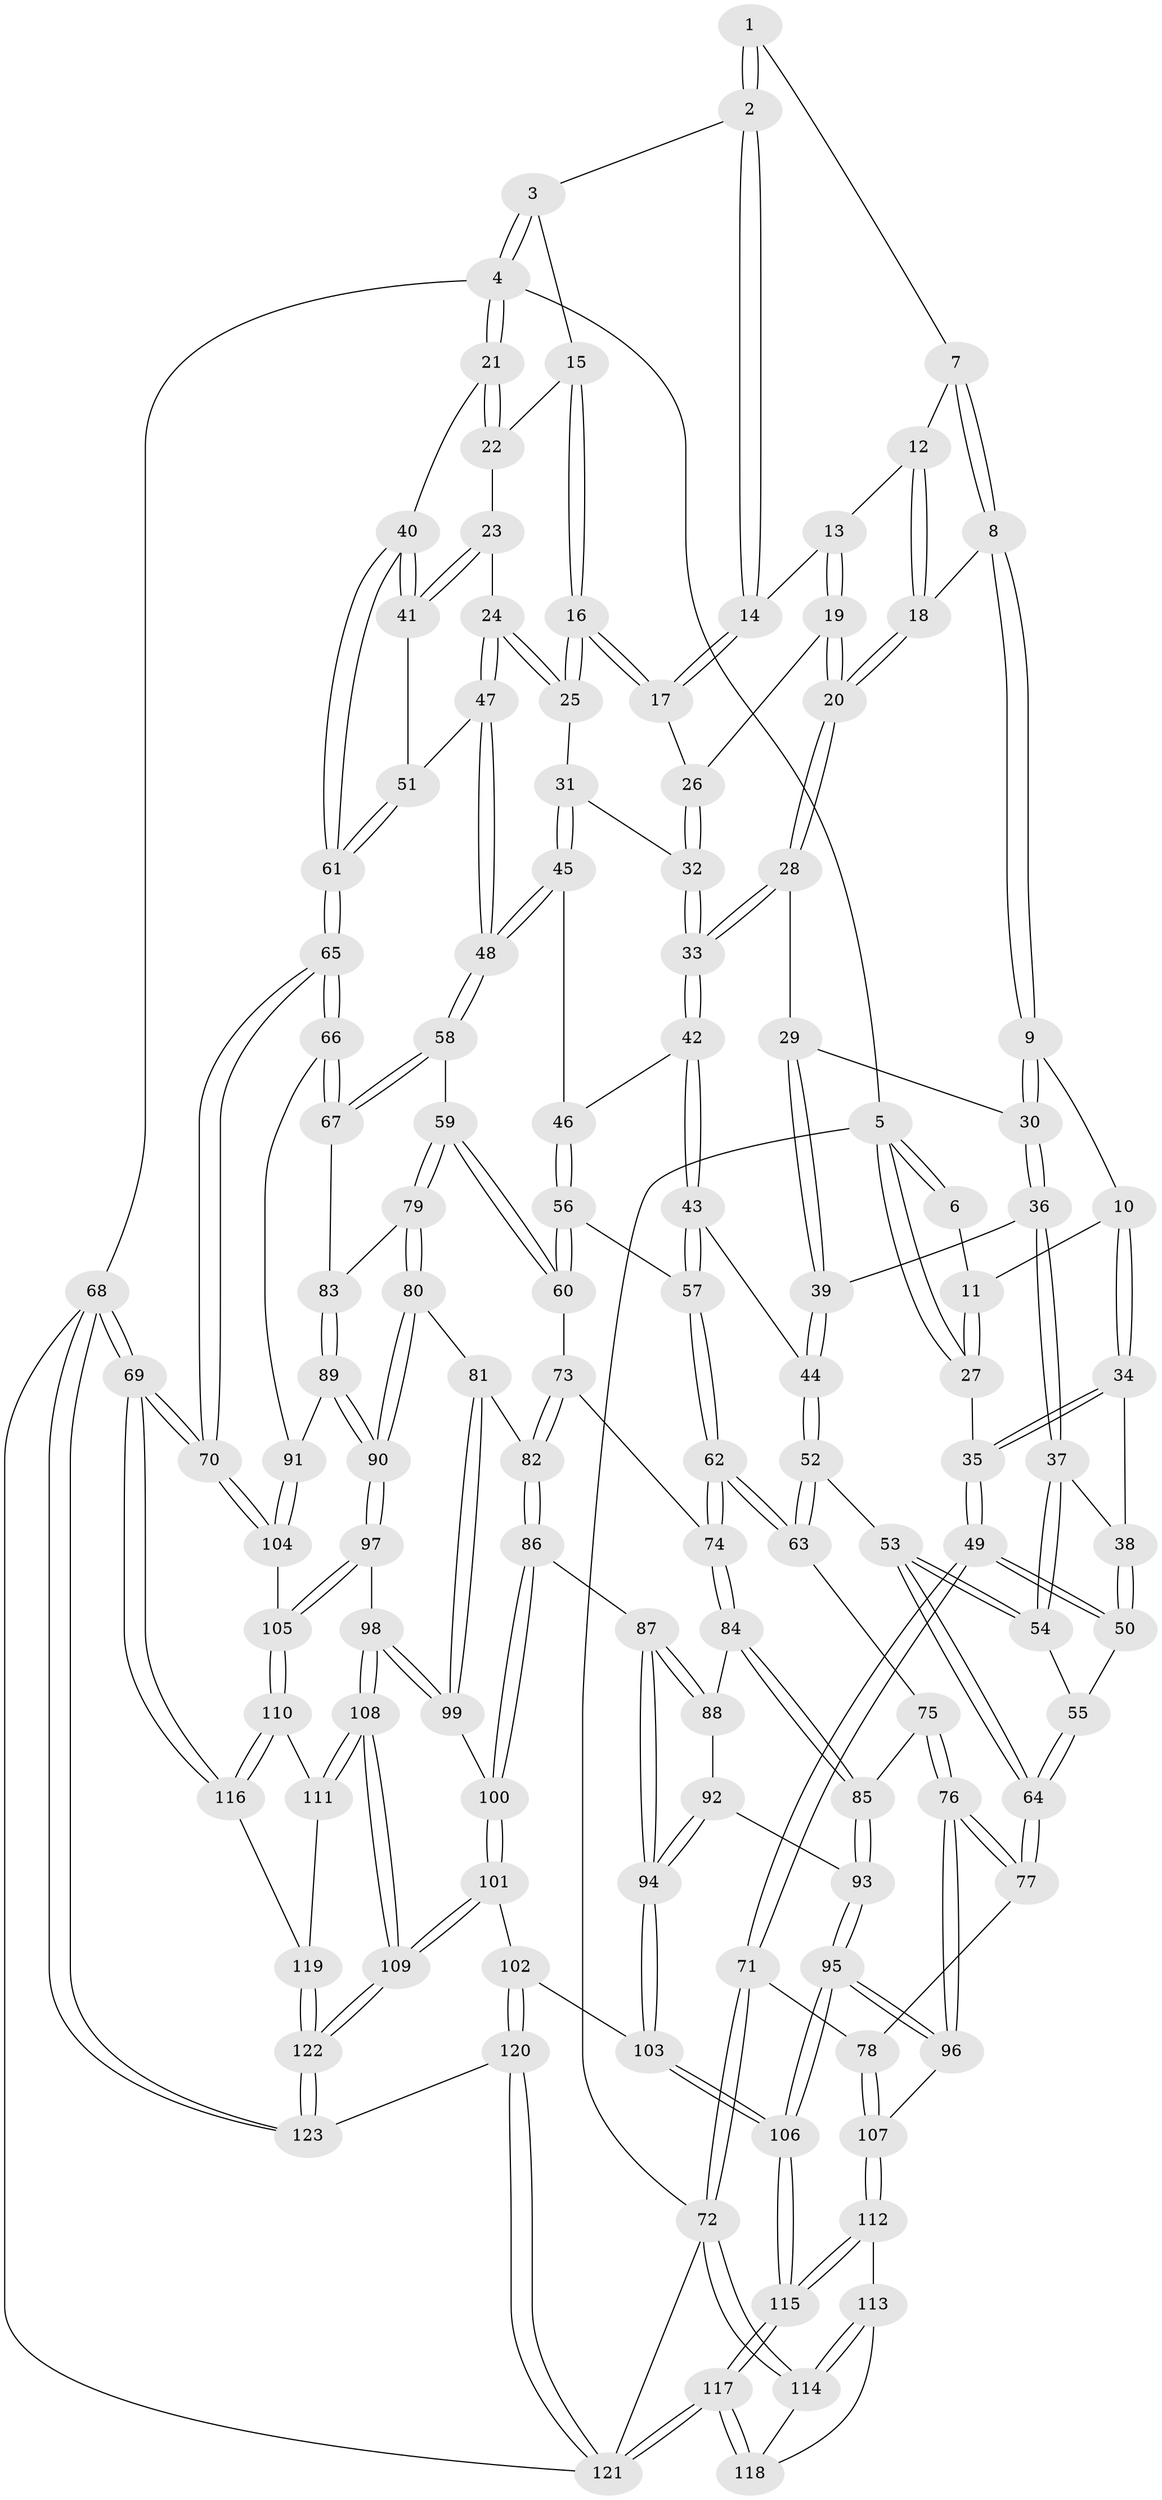 // Generated by graph-tools (version 1.1) at 2025/38/03/09/25 02:38:43]
// undirected, 123 vertices, 304 edges
graph export_dot {
graph [start="1"]
  node [color=gray90,style=filled];
  1 [pos="+0.3960950158201158+0"];
  2 [pos="+0.7010646097124478+0"];
  3 [pos="+0.8922729227269843+0"];
  4 [pos="+1+0"];
  5 [pos="+0+0"];
  6 [pos="+0.1921642329422901+0"];
  7 [pos="+0.40028809221550565+0"];
  8 [pos="+0.2988780150401902+0.1126747063457272"];
  9 [pos="+0.26453211489995687+0.12843005021129933"];
  10 [pos="+0.2080389392686596+0.11698427112278816"];
  11 [pos="+0.17708011261430573+0.05313531457773257"];
  12 [pos="+0.4299675735195706+0"];
  13 [pos="+0.5411558962567539+0.05792581496149191"];
  14 [pos="+0.6881418099858015+0"];
  15 [pos="+0.8803011424891536+0.06207984610307573"];
  16 [pos="+0.7560371288636492+0.0979614502512902"];
  17 [pos="+0.7006100252706798+0.016025961638171566"];
  18 [pos="+0.4132411948860382+0.09823554360865884"];
  19 [pos="+0.5025893113346019+0.14437746397250506"];
  20 [pos="+0.4744300543562977+0.15930489512562312"];
  21 [pos="+1+0"];
  22 [pos="+0.9143140558190453+0.07980811113307908"];
  23 [pos="+0.9004793444359318+0.18673432994448222"];
  24 [pos="+0.8407315013734021+0.2228063496365153"];
  25 [pos="+0.7583539558231197+0.11021636627617652"];
  26 [pos="+0.5943177900213669+0.15454985664732385"];
  27 [pos="+0+0.1236997344107473"];
  28 [pos="+0.4731055326306492+0.16653964353207254"];
  29 [pos="+0.41579751844832624+0.19131354846156537"];
  30 [pos="+0.30312941976348134+0.19087059089311334"];
  31 [pos="+0.6499866984591457+0.23119123809035544"];
  32 [pos="+0.6230819784850987+0.20082272197776457"];
  33 [pos="+0.48658490508219077+0.24166341359153448"];
  34 [pos="+0.17217397757410968+0.174738985762153"];
  35 [pos="+0+0.16566210306399826"];
  36 [pos="+0.3220380194666753+0.2588839640628822"];
  37 [pos="+0.1810681424758719+0.28674803566601353"];
  38 [pos="+0.16405838164052527+0.2298576982231668"];
  39 [pos="+0.33628407752818434+0.2754891348852127"];
  40 [pos="+1+0.1423377988852241"];
  41 [pos="+1+0.17689948300465783"];
  42 [pos="+0.4893465319980072+0.28132027620890343"];
  43 [pos="+0.4476310616128789+0.31724435262020784"];
  44 [pos="+0.3538031155664622+0.31316067837333345"];
  45 [pos="+0.6504593761148103+0.24168767686722803"];
  46 [pos="+0.5808207687508846+0.31382669121267265"];
  47 [pos="+0.8277625681753454+0.32743829810432523"];
  48 [pos="+0.8206258736821619+0.3392409386005311"];
  49 [pos="+0+0.3127699737137889"];
  50 [pos="+0+0.31382156963752483"];
  51 [pos="+0.8966134859026046+0.31681960904620876"];
  52 [pos="+0.2826264911098717+0.4092070683104253"];
  53 [pos="+0.23823836567997334+0.406510624637853"];
  54 [pos="+0.17913624162703648+0.3261204413198164"];
  55 [pos="+0.08149094448455935+0.3550708226956944"];
  56 [pos="+0.6121959046316956+0.3947595167816499"];
  57 [pos="+0.4611863707043658+0.43095522521975815"];
  58 [pos="+0.8169174779336218+0.3626232681987483"];
  59 [pos="+0.7541798720138427+0.4246509870766849"];
  60 [pos="+0.6332379973910799+0.41548875776683863"];
  61 [pos="+1+0.38706944343376076"];
  62 [pos="+0.4414339315849003+0.4780639457794821"];
  63 [pos="+0.3334810662754695+0.46586572994241215"];
  64 [pos="+0.1318158234858607+0.5241759441040081"];
  65 [pos="+1+0.49335498841917025"];
  66 [pos="+1+0.5000936110696138"];
  67 [pos="+0.9649068193386762+0.4775341916028932"];
  68 [pos="+1+1"];
  69 [pos="+1+1"];
  70 [pos="+1+0.9342438093983051"];
  71 [pos="+0+0.5711519946527562"];
  72 [pos="+0+0.8495137374499191"];
  73 [pos="+0.5929291332015305+0.48962435044718006"];
  74 [pos="+0.46157651309404746+0.511483744586264"];
  75 [pos="+0.3250815791256894+0.49529923740088433"];
  76 [pos="+0.21353969308169607+0.6323423174636174"];
  77 [pos="+0.11294547388158846+0.5601414777348829"];
  78 [pos="+0.0058912136619738535+0.5779099380554705"];
  79 [pos="+0.755610780935962+0.4773673036848558"];
  80 [pos="+0.6896703159418986+0.6116545805654992"];
  81 [pos="+0.6466612323561374+0.6218437355175864"];
  82 [pos="+0.626776151064056+0.6222743461690403"];
  83 [pos="+0.8354636578855686+0.5591140454924741"];
  84 [pos="+0.4619333135169211+0.5190592558685801"];
  85 [pos="+0.36236096106314+0.6074825379149389"];
  86 [pos="+0.6257872850760137+0.6228467134560436"];
  87 [pos="+0.5994455424452729+0.6229983665485458"];
  88 [pos="+0.47244400775474077+0.5423176273121866"];
  89 [pos="+0.8526835563589577+0.6361312474555453"];
  90 [pos="+0.776549822237344+0.6686877828526698"];
  91 [pos="+0.8934382745747879+0.6467791586240667"];
  92 [pos="+0.4662933909930831+0.5862747985090125"];
  93 [pos="+0.34676909597566136+0.6555290892077971"];
  94 [pos="+0.47195571610929593+0.6891016503713207"];
  95 [pos="+0.31897823018103827+0.7180629712376186"];
  96 [pos="+0.24079802868785774+0.672206384370073"];
  97 [pos="+0.7722095955580617+0.7400563274201409"];
  98 [pos="+0.7090313007437102+0.7746734364417593"];
  99 [pos="+0.695929177986312+0.7679261614027372"];
  100 [pos="+0.595936560964257+0.761391786671166"];
  101 [pos="+0.5440585287261354+0.8137209280325124"];
  102 [pos="+0.49736081800497683+0.8121856799892408"];
  103 [pos="+0.41246359114086445+0.7750547812020318"];
  104 [pos="+0.9457729990325946+0.7296664944584687"];
  105 [pos="+0.8250569387229386+0.7907643983964812"];
  106 [pos="+0.3627846694634851+0.779287536245943"];
  107 [pos="+0.11705421354382942+0.7803622937144955"];
  108 [pos="+0.6936860381901572+0.915122905427911"];
  109 [pos="+0.6793391848234531+0.9354790769322219"];
  110 [pos="+0.8252265840060687+0.8238411060213947"];
  111 [pos="+0.7817105111175411+0.8667081737360348"];
  112 [pos="+0.11214700502393787+0.7935635823509818"];
  113 [pos="+0.09591599476166256+0.8086496799705699"];
  114 [pos="+0+0.8503014109638037"];
  115 [pos="+0.30974620222824223+0.883289081428239"];
  116 [pos="+0.9408992571279784+0.9138118311134362"];
  117 [pos="+0.26628192965782843+1"];
  118 [pos="+0.14261558425082071+0.9497628075008818"];
  119 [pos="+0.8532413945553136+0.9320558890400406"];
  120 [pos="+0.5082397343498091+1"];
  121 [pos="+0.2853545008570399+1"];
  122 [pos="+0.682614325970959+1"];
  123 [pos="+0.6574058005557076+1"];
  1 -- 2;
  1 -- 2;
  1 -- 7;
  2 -- 3;
  2 -- 14;
  2 -- 14;
  3 -- 4;
  3 -- 4;
  3 -- 15;
  4 -- 5;
  4 -- 21;
  4 -- 21;
  4 -- 68;
  5 -- 6;
  5 -- 6;
  5 -- 27;
  5 -- 27;
  5 -- 72;
  6 -- 11;
  7 -- 8;
  7 -- 8;
  7 -- 12;
  8 -- 9;
  8 -- 9;
  8 -- 18;
  9 -- 10;
  9 -- 30;
  9 -- 30;
  10 -- 11;
  10 -- 34;
  10 -- 34;
  11 -- 27;
  11 -- 27;
  12 -- 13;
  12 -- 18;
  12 -- 18;
  13 -- 14;
  13 -- 19;
  13 -- 19;
  14 -- 17;
  14 -- 17;
  15 -- 16;
  15 -- 16;
  15 -- 22;
  16 -- 17;
  16 -- 17;
  16 -- 25;
  16 -- 25;
  17 -- 26;
  18 -- 20;
  18 -- 20;
  19 -- 20;
  19 -- 20;
  19 -- 26;
  20 -- 28;
  20 -- 28;
  21 -- 22;
  21 -- 22;
  21 -- 40;
  22 -- 23;
  23 -- 24;
  23 -- 41;
  23 -- 41;
  24 -- 25;
  24 -- 25;
  24 -- 47;
  24 -- 47;
  25 -- 31;
  26 -- 32;
  26 -- 32;
  27 -- 35;
  28 -- 29;
  28 -- 33;
  28 -- 33;
  29 -- 30;
  29 -- 39;
  29 -- 39;
  30 -- 36;
  30 -- 36;
  31 -- 32;
  31 -- 45;
  31 -- 45;
  32 -- 33;
  32 -- 33;
  33 -- 42;
  33 -- 42;
  34 -- 35;
  34 -- 35;
  34 -- 38;
  35 -- 49;
  35 -- 49;
  36 -- 37;
  36 -- 37;
  36 -- 39;
  37 -- 38;
  37 -- 54;
  37 -- 54;
  38 -- 50;
  38 -- 50;
  39 -- 44;
  39 -- 44;
  40 -- 41;
  40 -- 41;
  40 -- 61;
  40 -- 61;
  41 -- 51;
  42 -- 43;
  42 -- 43;
  42 -- 46;
  43 -- 44;
  43 -- 57;
  43 -- 57;
  44 -- 52;
  44 -- 52;
  45 -- 46;
  45 -- 48;
  45 -- 48;
  46 -- 56;
  46 -- 56;
  47 -- 48;
  47 -- 48;
  47 -- 51;
  48 -- 58;
  48 -- 58;
  49 -- 50;
  49 -- 50;
  49 -- 71;
  49 -- 71;
  50 -- 55;
  51 -- 61;
  51 -- 61;
  52 -- 53;
  52 -- 63;
  52 -- 63;
  53 -- 54;
  53 -- 54;
  53 -- 64;
  53 -- 64;
  54 -- 55;
  55 -- 64;
  55 -- 64;
  56 -- 57;
  56 -- 60;
  56 -- 60;
  57 -- 62;
  57 -- 62;
  58 -- 59;
  58 -- 67;
  58 -- 67;
  59 -- 60;
  59 -- 60;
  59 -- 79;
  59 -- 79;
  60 -- 73;
  61 -- 65;
  61 -- 65;
  62 -- 63;
  62 -- 63;
  62 -- 74;
  62 -- 74;
  63 -- 75;
  64 -- 77;
  64 -- 77;
  65 -- 66;
  65 -- 66;
  65 -- 70;
  65 -- 70;
  66 -- 67;
  66 -- 67;
  66 -- 91;
  67 -- 83;
  68 -- 69;
  68 -- 69;
  68 -- 123;
  68 -- 123;
  68 -- 121;
  69 -- 70;
  69 -- 70;
  69 -- 116;
  69 -- 116;
  70 -- 104;
  70 -- 104;
  71 -- 72;
  71 -- 72;
  71 -- 78;
  72 -- 114;
  72 -- 114;
  72 -- 121;
  73 -- 74;
  73 -- 82;
  73 -- 82;
  74 -- 84;
  74 -- 84;
  75 -- 76;
  75 -- 76;
  75 -- 85;
  76 -- 77;
  76 -- 77;
  76 -- 96;
  76 -- 96;
  77 -- 78;
  78 -- 107;
  78 -- 107;
  79 -- 80;
  79 -- 80;
  79 -- 83;
  80 -- 81;
  80 -- 90;
  80 -- 90;
  81 -- 82;
  81 -- 99;
  81 -- 99;
  82 -- 86;
  82 -- 86;
  83 -- 89;
  83 -- 89;
  84 -- 85;
  84 -- 85;
  84 -- 88;
  85 -- 93;
  85 -- 93;
  86 -- 87;
  86 -- 100;
  86 -- 100;
  87 -- 88;
  87 -- 88;
  87 -- 94;
  87 -- 94;
  88 -- 92;
  89 -- 90;
  89 -- 90;
  89 -- 91;
  90 -- 97;
  90 -- 97;
  91 -- 104;
  91 -- 104;
  92 -- 93;
  92 -- 94;
  92 -- 94;
  93 -- 95;
  93 -- 95;
  94 -- 103;
  94 -- 103;
  95 -- 96;
  95 -- 96;
  95 -- 106;
  95 -- 106;
  96 -- 107;
  97 -- 98;
  97 -- 105;
  97 -- 105;
  98 -- 99;
  98 -- 99;
  98 -- 108;
  98 -- 108;
  99 -- 100;
  100 -- 101;
  100 -- 101;
  101 -- 102;
  101 -- 109;
  101 -- 109;
  102 -- 103;
  102 -- 120;
  102 -- 120;
  103 -- 106;
  103 -- 106;
  104 -- 105;
  105 -- 110;
  105 -- 110;
  106 -- 115;
  106 -- 115;
  107 -- 112;
  107 -- 112;
  108 -- 109;
  108 -- 109;
  108 -- 111;
  108 -- 111;
  109 -- 122;
  109 -- 122;
  110 -- 111;
  110 -- 116;
  110 -- 116;
  111 -- 119;
  112 -- 113;
  112 -- 115;
  112 -- 115;
  113 -- 114;
  113 -- 114;
  113 -- 118;
  114 -- 118;
  115 -- 117;
  115 -- 117;
  116 -- 119;
  117 -- 118;
  117 -- 118;
  117 -- 121;
  117 -- 121;
  119 -- 122;
  119 -- 122;
  120 -- 121;
  120 -- 121;
  120 -- 123;
  122 -- 123;
  122 -- 123;
}
